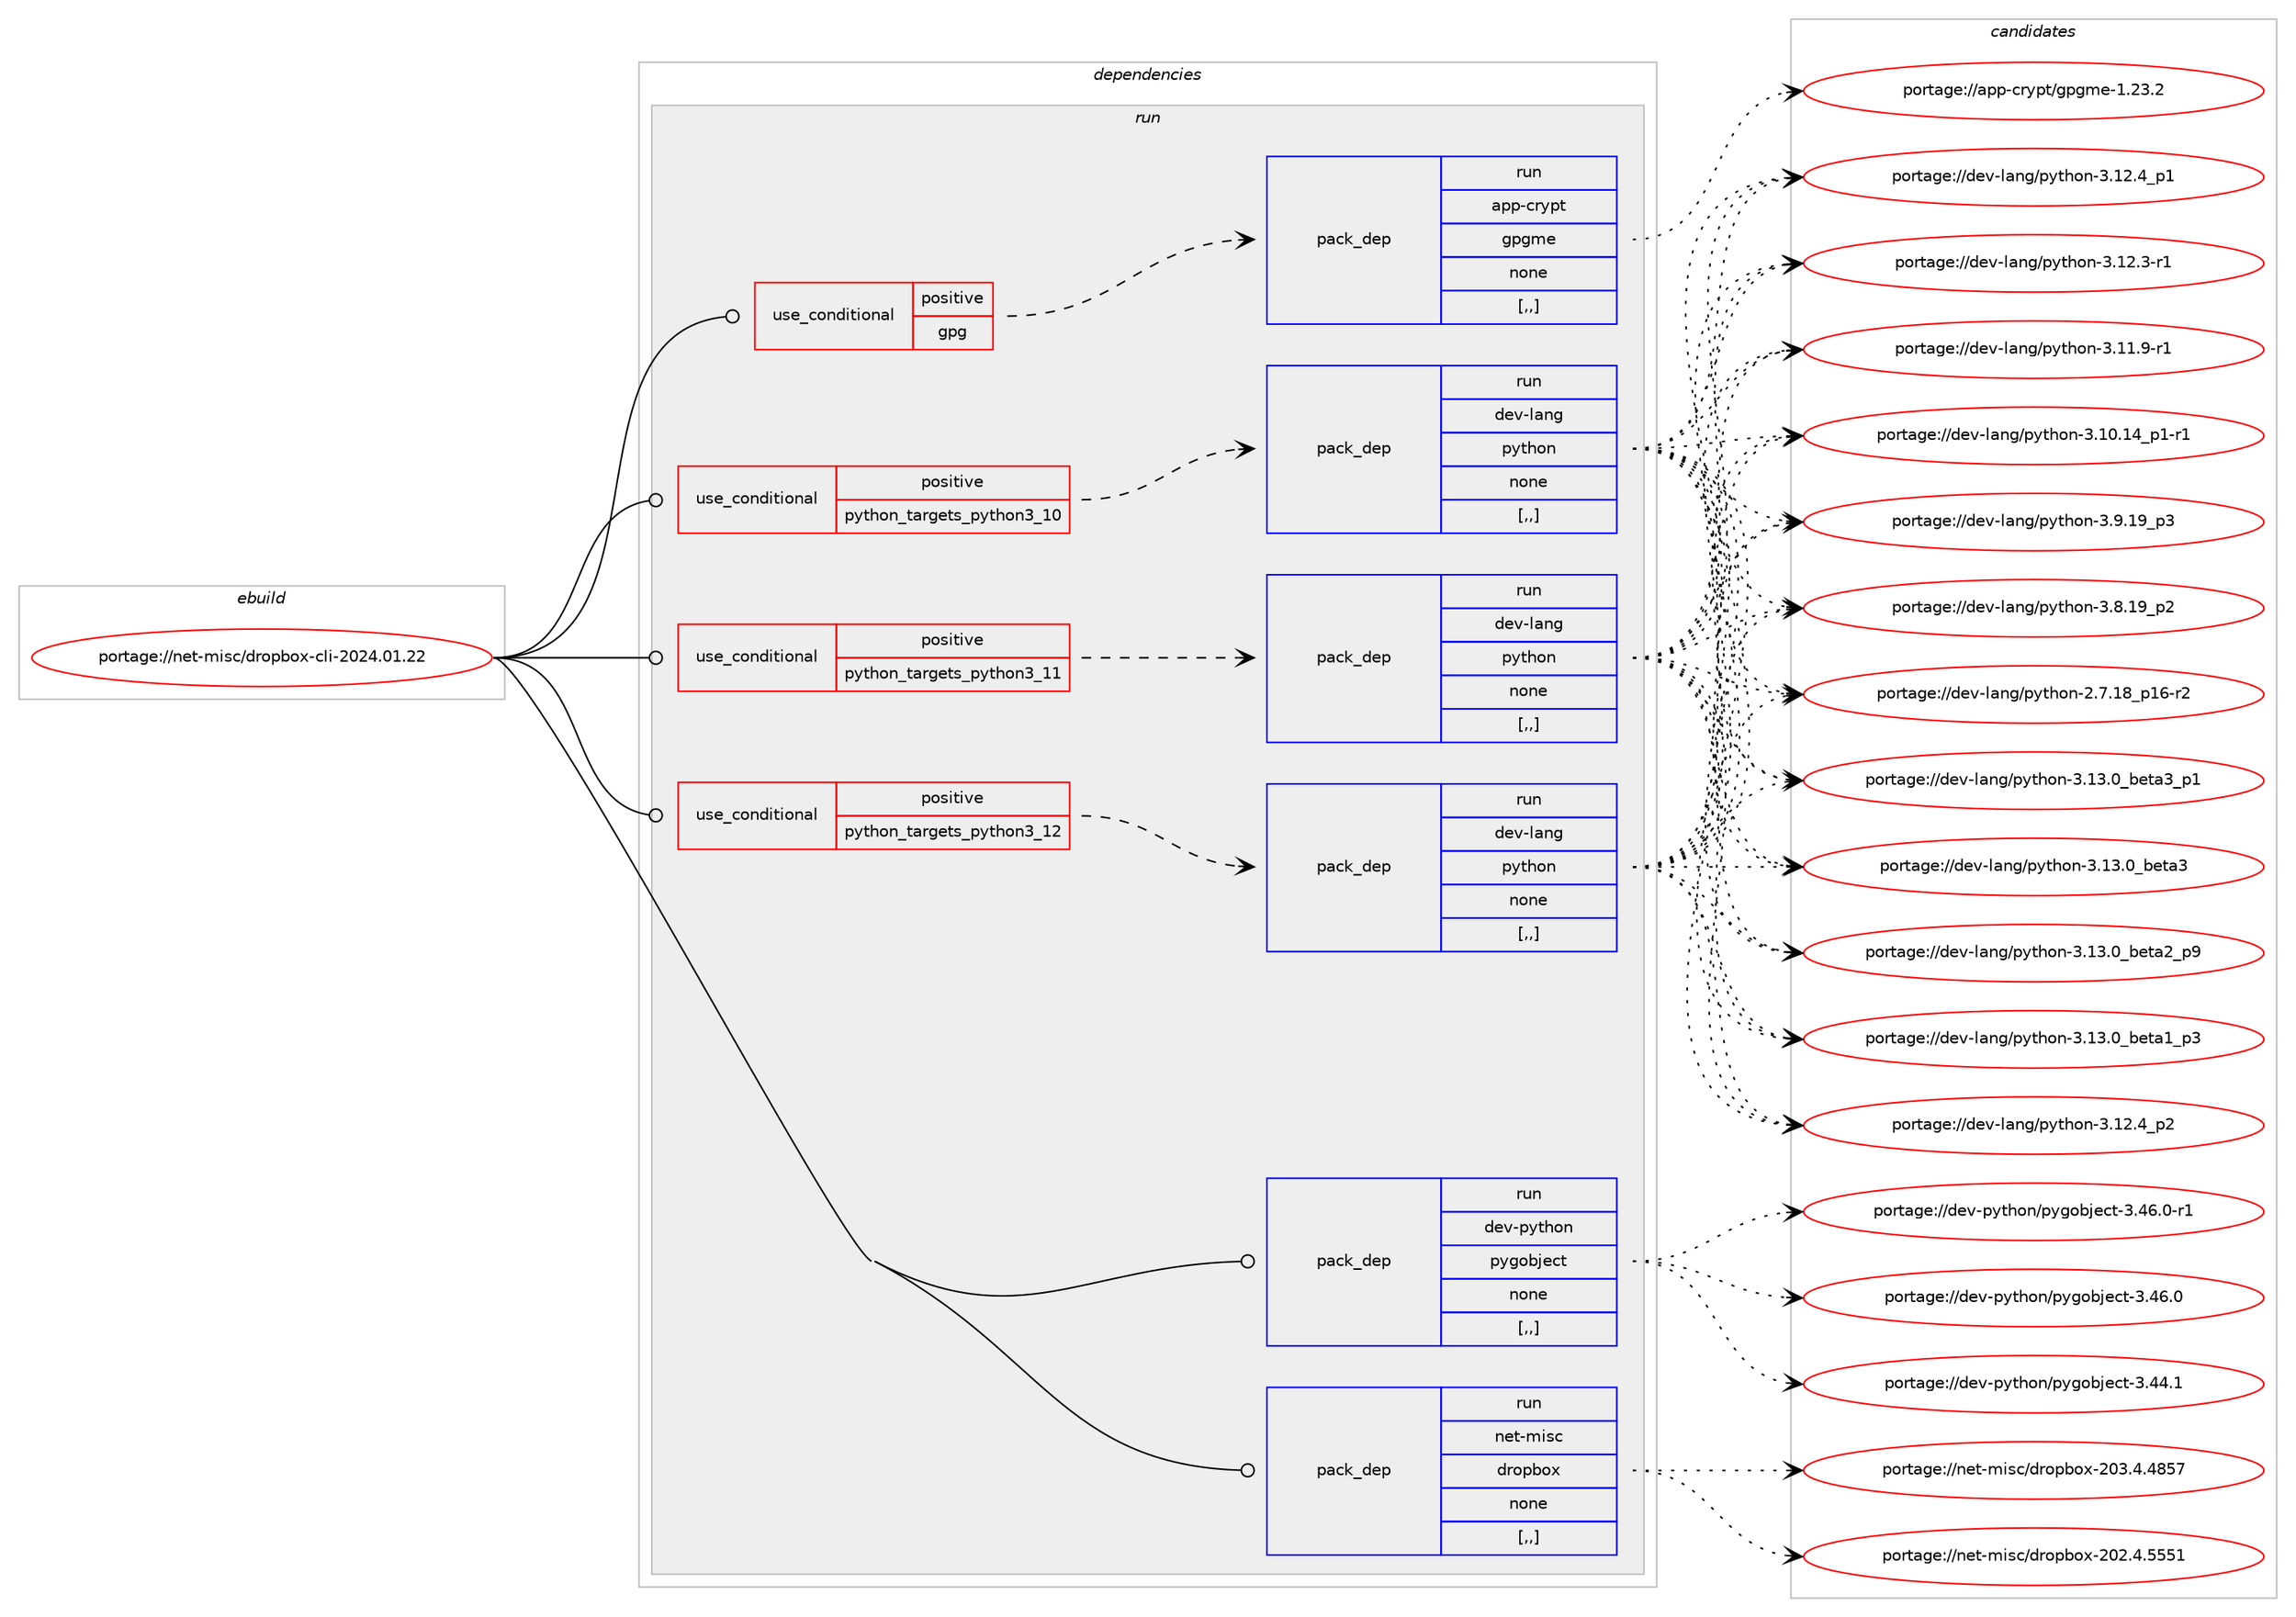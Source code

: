 digraph prolog {

# *************
# Graph options
# *************

newrank=true;
concentrate=true;
compound=true;
graph [rankdir=LR,fontname=Helvetica,fontsize=10,ranksep=1.5];#, ranksep=2.5, nodesep=0.2];
edge  [arrowhead=vee];
node  [fontname=Helvetica,fontsize=10];

# **********
# The ebuild
# **********

subgraph cluster_leftcol {
color=gray;
rank=same;
label=<<i>ebuild</i>>;
id [label="portage://net-misc/dropbox-cli-2024.01.22", color=red, width=4, href="../net-misc/dropbox-cli-2024.01.22.svg"];
}

# ****************
# The dependencies
# ****************

subgraph cluster_midcol {
color=gray;
label=<<i>dependencies</i>>;
subgraph cluster_compile {
fillcolor="#eeeeee";
style=filled;
label=<<i>compile</i>>;
}
subgraph cluster_compileandrun {
fillcolor="#eeeeee";
style=filled;
label=<<i>compile and run</i>>;
}
subgraph cluster_run {
fillcolor="#eeeeee";
style=filled;
label=<<i>run</i>>;
subgraph cond96356 {
dependency366241 [label=<<TABLE BORDER="0" CELLBORDER="1" CELLSPACING="0" CELLPADDING="4"><TR><TD ROWSPAN="3" CELLPADDING="10">use_conditional</TD></TR><TR><TD>positive</TD></TR><TR><TD>gpg</TD></TR></TABLE>>, shape=none, color=red];
subgraph pack267220 {
dependency366242 [label=<<TABLE BORDER="0" CELLBORDER="1" CELLSPACING="0" CELLPADDING="4" WIDTH="220"><TR><TD ROWSPAN="6" CELLPADDING="30">pack_dep</TD></TR><TR><TD WIDTH="110">run</TD></TR><TR><TD>app-crypt</TD></TR><TR><TD>gpgme</TD></TR><TR><TD>none</TD></TR><TR><TD>[,,]</TD></TR></TABLE>>, shape=none, color=blue];
}
dependency366241:e -> dependency366242:w [weight=20,style="dashed",arrowhead="vee"];
}
id:e -> dependency366241:w [weight=20,style="solid",arrowhead="odot"];
subgraph cond96357 {
dependency366243 [label=<<TABLE BORDER="0" CELLBORDER="1" CELLSPACING="0" CELLPADDING="4"><TR><TD ROWSPAN="3" CELLPADDING="10">use_conditional</TD></TR><TR><TD>positive</TD></TR><TR><TD>python_targets_python3_10</TD></TR></TABLE>>, shape=none, color=red];
subgraph pack267221 {
dependency366244 [label=<<TABLE BORDER="0" CELLBORDER="1" CELLSPACING="0" CELLPADDING="4" WIDTH="220"><TR><TD ROWSPAN="6" CELLPADDING="30">pack_dep</TD></TR><TR><TD WIDTH="110">run</TD></TR><TR><TD>dev-lang</TD></TR><TR><TD>python</TD></TR><TR><TD>none</TD></TR><TR><TD>[,,]</TD></TR></TABLE>>, shape=none, color=blue];
}
dependency366243:e -> dependency366244:w [weight=20,style="dashed",arrowhead="vee"];
}
id:e -> dependency366243:w [weight=20,style="solid",arrowhead="odot"];
subgraph cond96358 {
dependency366245 [label=<<TABLE BORDER="0" CELLBORDER="1" CELLSPACING="0" CELLPADDING="4"><TR><TD ROWSPAN="3" CELLPADDING="10">use_conditional</TD></TR><TR><TD>positive</TD></TR><TR><TD>python_targets_python3_11</TD></TR></TABLE>>, shape=none, color=red];
subgraph pack267222 {
dependency366246 [label=<<TABLE BORDER="0" CELLBORDER="1" CELLSPACING="0" CELLPADDING="4" WIDTH="220"><TR><TD ROWSPAN="6" CELLPADDING="30">pack_dep</TD></TR><TR><TD WIDTH="110">run</TD></TR><TR><TD>dev-lang</TD></TR><TR><TD>python</TD></TR><TR><TD>none</TD></TR><TR><TD>[,,]</TD></TR></TABLE>>, shape=none, color=blue];
}
dependency366245:e -> dependency366246:w [weight=20,style="dashed",arrowhead="vee"];
}
id:e -> dependency366245:w [weight=20,style="solid",arrowhead="odot"];
subgraph cond96359 {
dependency366247 [label=<<TABLE BORDER="0" CELLBORDER="1" CELLSPACING="0" CELLPADDING="4"><TR><TD ROWSPAN="3" CELLPADDING="10">use_conditional</TD></TR><TR><TD>positive</TD></TR><TR><TD>python_targets_python3_12</TD></TR></TABLE>>, shape=none, color=red];
subgraph pack267223 {
dependency366248 [label=<<TABLE BORDER="0" CELLBORDER="1" CELLSPACING="0" CELLPADDING="4" WIDTH="220"><TR><TD ROWSPAN="6" CELLPADDING="30">pack_dep</TD></TR><TR><TD WIDTH="110">run</TD></TR><TR><TD>dev-lang</TD></TR><TR><TD>python</TD></TR><TR><TD>none</TD></TR><TR><TD>[,,]</TD></TR></TABLE>>, shape=none, color=blue];
}
dependency366247:e -> dependency366248:w [weight=20,style="dashed",arrowhead="vee"];
}
id:e -> dependency366247:w [weight=20,style="solid",arrowhead="odot"];
subgraph pack267224 {
dependency366249 [label=<<TABLE BORDER="0" CELLBORDER="1" CELLSPACING="0" CELLPADDING="4" WIDTH="220"><TR><TD ROWSPAN="6" CELLPADDING="30">pack_dep</TD></TR><TR><TD WIDTH="110">run</TD></TR><TR><TD>dev-python</TD></TR><TR><TD>pygobject</TD></TR><TR><TD>none</TD></TR><TR><TD>[,,]</TD></TR></TABLE>>, shape=none, color=blue];
}
id:e -> dependency366249:w [weight=20,style="solid",arrowhead="odot"];
subgraph pack267225 {
dependency366250 [label=<<TABLE BORDER="0" CELLBORDER="1" CELLSPACING="0" CELLPADDING="4" WIDTH="220"><TR><TD ROWSPAN="6" CELLPADDING="30">pack_dep</TD></TR><TR><TD WIDTH="110">run</TD></TR><TR><TD>net-misc</TD></TR><TR><TD>dropbox</TD></TR><TR><TD>none</TD></TR><TR><TD>[,,]</TD></TR></TABLE>>, shape=none, color=blue];
}
id:e -> dependency366250:w [weight=20,style="solid",arrowhead="odot"];
}
}

# **************
# The candidates
# **************

subgraph cluster_choices {
rank=same;
color=gray;
label=<<i>candidates</i>>;

subgraph choice267220 {
color=black;
nodesep=1;
choice9711211245991141211121164710311210310910145494650514650 [label="portage://app-crypt/gpgme-1.23.2", color=red, width=4,href="../app-crypt/gpgme-1.23.2.svg"];
dependency366242:e -> choice9711211245991141211121164710311210310910145494650514650:w [style=dotted,weight="100"];
}
subgraph choice267221 {
color=black;
nodesep=1;
choice10010111845108971101034711212111610411111045514649514648959810111697519511249 [label="portage://dev-lang/python-3.13.0_beta3_p1", color=red, width=4,href="../dev-lang/python-3.13.0_beta3_p1.svg"];
choice1001011184510897110103471121211161041111104551464951464895981011169751 [label="portage://dev-lang/python-3.13.0_beta3", color=red, width=4,href="../dev-lang/python-3.13.0_beta3.svg"];
choice10010111845108971101034711212111610411111045514649514648959810111697509511257 [label="portage://dev-lang/python-3.13.0_beta2_p9", color=red, width=4,href="../dev-lang/python-3.13.0_beta2_p9.svg"];
choice10010111845108971101034711212111610411111045514649514648959810111697499511251 [label="portage://dev-lang/python-3.13.0_beta1_p3", color=red, width=4,href="../dev-lang/python-3.13.0_beta1_p3.svg"];
choice100101118451089711010347112121116104111110455146495046529511250 [label="portage://dev-lang/python-3.12.4_p2", color=red, width=4,href="../dev-lang/python-3.12.4_p2.svg"];
choice100101118451089711010347112121116104111110455146495046529511249 [label="portage://dev-lang/python-3.12.4_p1", color=red, width=4,href="../dev-lang/python-3.12.4_p1.svg"];
choice100101118451089711010347112121116104111110455146495046514511449 [label="portage://dev-lang/python-3.12.3-r1", color=red, width=4,href="../dev-lang/python-3.12.3-r1.svg"];
choice100101118451089711010347112121116104111110455146494946574511449 [label="portage://dev-lang/python-3.11.9-r1", color=red, width=4,href="../dev-lang/python-3.11.9-r1.svg"];
choice100101118451089711010347112121116104111110455146494846495295112494511449 [label="portage://dev-lang/python-3.10.14_p1-r1", color=red, width=4,href="../dev-lang/python-3.10.14_p1-r1.svg"];
choice100101118451089711010347112121116104111110455146574649579511251 [label="portage://dev-lang/python-3.9.19_p3", color=red, width=4,href="../dev-lang/python-3.9.19_p3.svg"];
choice100101118451089711010347112121116104111110455146564649579511250 [label="portage://dev-lang/python-3.8.19_p2", color=red, width=4,href="../dev-lang/python-3.8.19_p2.svg"];
choice100101118451089711010347112121116104111110455046554649569511249544511450 [label="portage://dev-lang/python-2.7.18_p16-r2", color=red, width=4,href="../dev-lang/python-2.7.18_p16-r2.svg"];
dependency366244:e -> choice10010111845108971101034711212111610411111045514649514648959810111697519511249:w [style=dotted,weight="100"];
dependency366244:e -> choice1001011184510897110103471121211161041111104551464951464895981011169751:w [style=dotted,weight="100"];
dependency366244:e -> choice10010111845108971101034711212111610411111045514649514648959810111697509511257:w [style=dotted,weight="100"];
dependency366244:e -> choice10010111845108971101034711212111610411111045514649514648959810111697499511251:w [style=dotted,weight="100"];
dependency366244:e -> choice100101118451089711010347112121116104111110455146495046529511250:w [style=dotted,weight="100"];
dependency366244:e -> choice100101118451089711010347112121116104111110455146495046529511249:w [style=dotted,weight="100"];
dependency366244:e -> choice100101118451089711010347112121116104111110455146495046514511449:w [style=dotted,weight="100"];
dependency366244:e -> choice100101118451089711010347112121116104111110455146494946574511449:w [style=dotted,weight="100"];
dependency366244:e -> choice100101118451089711010347112121116104111110455146494846495295112494511449:w [style=dotted,weight="100"];
dependency366244:e -> choice100101118451089711010347112121116104111110455146574649579511251:w [style=dotted,weight="100"];
dependency366244:e -> choice100101118451089711010347112121116104111110455146564649579511250:w [style=dotted,weight="100"];
dependency366244:e -> choice100101118451089711010347112121116104111110455046554649569511249544511450:w [style=dotted,weight="100"];
}
subgraph choice267222 {
color=black;
nodesep=1;
choice10010111845108971101034711212111610411111045514649514648959810111697519511249 [label="portage://dev-lang/python-3.13.0_beta3_p1", color=red, width=4,href="../dev-lang/python-3.13.0_beta3_p1.svg"];
choice1001011184510897110103471121211161041111104551464951464895981011169751 [label="portage://dev-lang/python-3.13.0_beta3", color=red, width=4,href="../dev-lang/python-3.13.0_beta3.svg"];
choice10010111845108971101034711212111610411111045514649514648959810111697509511257 [label="portage://dev-lang/python-3.13.0_beta2_p9", color=red, width=4,href="../dev-lang/python-3.13.0_beta2_p9.svg"];
choice10010111845108971101034711212111610411111045514649514648959810111697499511251 [label="portage://dev-lang/python-3.13.0_beta1_p3", color=red, width=4,href="../dev-lang/python-3.13.0_beta1_p3.svg"];
choice100101118451089711010347112121116104111110455146495046529511250 [label="portage://dev-lang/python-3.12.4_p2", color=red, width=4,href="../dev-lang/python-3.12.4_p2.svg"];
choice100101118451089711010347112121116104111110455146495046529511249 [label="portage://dev-lang/python-3.12.4_p1", color=red, width=4,href="../dev-lang/python-3.12.4_p1.svg"];
choice100101118451089711010347112121116104111110455146495046514511449 [label="portage://dev-lang/python-3.12.3-r1", color=red, width=4,href="../dev-lang/python-3.12.3-r1.svg"];
choice100101118451089711010347112121116104111110455146494946574511449 [label="portage://dev-lang/python-3.11.9-r1", color=red, width=4,href="../dev-lang/python-3.11.9-r1.svg"];
choice100101118451089711010347112121116104111110455146494846495295112494511449 [label="portage://dev-lang/python-3.10.14_p1-r1", color=red, width=4,href="../dev-lang/python-3.10.14_p1-r1.svg"];
choice100101118451089711010347112121116104111110455146574649579511251 [label="portage://dev-lang/python-3.9.19_p3", color=red, width=4,href="../dev-lang/python-3.9.19_p3.svg"];
choice100101118451089711010347112121116104111110455146564649579511250 [label="portage://dev-lang/python-3.8.19_p2", color=red, width=4,href="../dev-lang/python-3.8.19_p2.svg"];
choice100101118451089711010347112121116104111110455046554649569511249544511450 [label="portage://dev-lang/python-2.7.18_p16-r2", color=red, width=4,href="../dev-lang/python-2.7.18_p16-r2.svg"];
dependency366246:e -> choice10010111845108971101034711212111610411111045514649514648959810111697519511249:w [style=dotted,weight="100"];
dependency366246:e -> choice1001011184510897110103471121211161041111104551464951464895981011169751:w [style=dotted,weight="100"];
dependency366246:e -> choice10010111845108971101034711212111610411111045514649514648959810111697509511257:w [style=dotted,weight="100"];
dependency366246:e -> choice10010111845108971101034711212111610411111045514649514648959810111697499511251:w [style=dotted,weight="100"];
dependency366246:e -> choice100101118451089711010347112121116104111110455146495046529511250:w [style=dotted,weight="100"];
dependency366246:e -> choice100101118451089711010347112121116104111110455146495046529511249:w [style=dotted,weight="100"];
dependency366246:e -> choice100101118451089711010347112121116104111110455146495046514511449:w [style=dotted,weight="100"];
dependency366246:e -> choice100101118451089711010347112121116104111110455146494946574511449:w [style=dotted,weight="100"];
dependency366246:e -> choice100101118451089711010347112121116104111110455146494846495295112494511449:w [style=dotted,weight="100"];
dependency366246:e -> choice100101118451089711010347112121116104111110455146574649579511251:w [style=dotted,weight="100"];
dependency366246:e -> choice100101118451089711010347112121116104111110455146564649579511250:w [style=dotted,weight="100"];
dependency366246:e -> choice100101118451089711010347112121116104111110455046554649569511249544511450:w [style=dotted,weight="100"];
}
subgraph choice267223 {
color=black;
nodesep=1;
choice10010111845108971101034711212111610411111045514649514648959810111697519511249 [label="portage://dev-lang/python-3.13.0_beta3_p1", color=red, width=4,href="../dev-lang/python-3.13.0_beta3_p1.svg"];
choice1001011184510897110103471121211161041111104551464951464895981011169751 [label="portage://dev-lang/python-3.13.0_beta3", color=red, width=4,href="../dev-lang/python-3.13.0_beta3.svg"];
choice10010111845108971101034711212111610411111045514649514648959810111697509511257 [label="portage://dev-lang/python-3.13.0_beta2_p9", color=red, width=4,href="../dev-lang/python-3.13.0_beta2_p9.svg"];
choice10010111845108971101034711212111610411111045514649514648959810111697499511251 [label="portage://dev-lang/python-3.13.0_beta1_p3", color=red, width=4,href="../dev-lang/python-3.13.0_beta1_p3.svg"];
choice100101118451089711010347112121116104111110455146495046529511250 [label="portage://dev-lang/python-3.12.4_p2", color=red, width=4,href="../dev-lang/python-3.12.4_p2.svg"];
choice100101118451089711010347112121116104111110455146495046529511249 [label="portage://dev-lang/python-3.12.4_p1", color=red, width=4,href="../dev-lang/python-3.12.4_p1.svg"];
choice100101118451089711010347112121116104111110455146495046514511449 [label="portage://dev-lang/python-3.12.3-r1", color=red, width=4,href="../dev-lang/python-3.12.3-r1.svg"];
choice100101118451089711010347112121116104111110455146494946574511449 [label="portage://dev-lang/python-3.11.9-r1", color=red, width=4,href="../dev-lang/python-3.11.9-r1.svg"];
choice100101118451089711010347112121116104111110455146494846495295112494511449 [label="portage://dev-lang/python-3.10.14_p1-r1", color=red, width=4,href="../dev-lang/python-3.10.14_p1-r1.svg"];
choice100101118451089711010347112121116104111110455146574649579511251 [label="portage://dev-lang/python-3.9.19_p3", color=red, width=4,href="../dev-lang/python-3.9.19_p3.svg"];
choice100101118451089711010347112121116104111110455146564649579511250 [label="portage://dev-lang/python-3.8.19_p2", color=red, width=4,href="../dev-lang/python-3.8.19_p2.svg"];
choice100101118451089711010347112121116104111110455046554649569511249544511450 [label="portage://dev-lang/python-2.7.18_p16-r2", color=red, width=4,href="../dev-lang/python-2.7.18_p16-r2.svg"];
dependency366248:e -> choice10010111845108971101034711212111610411111045514649514648959810111697519511249:w [style=dotted,weight="100"];
dependency366248:e -> choice1001011184510897110103471121211161041111104551464951464895981011169751:w [style=dotted,weight="100"];
dependency366248:e -> choice10010111845108971101034711212111610411111045514649514648959810111697509511257:w [style=dotted,weight="100"];
dependency366248:e -> choice10010111845108971101034711212111610411111045514649514648959810111697499511251:w [style=dotted,weight="100"];
dependency366248:e -> choice100101118451089711010347112121116104111110455146495046529511250:w [style=dotted,weight="100"];
dependency366248:e -> choice100101118451089711010347112121116104111110455146495046529511249:w [style=dotted,weight="100"];
dependency366248:e -> choice100101118451089711010347112121116104111110455146495046514511449:w [style=dotted,weight="100"];
dependency366248:e -> choice100101118451089711010347112121116104111110455146494946574511449:w [style=dotted,weight="100"];
dependency366248:e -> choice100101118451089711010347112121116104111110455146494846495295112494511449:w [style=dotted,weight="100"];
dependency366248:e -> choice100101118451089711010347112121116104111110455146574649579511251:w [style=dotted,weight="100"];
dependency366248:e -> choice100101118451089711010347112121116104111110455146564649579511250:w [style=dotted,weight="100"];
dependency366248:e -> choice100101118451089711010347112121116104111110455046554649569511249544511450:w [style=dotted,weight="100"];
}
subgraph choice267224 {
color=black;
nodesep=1;
choice10010111845112121116104111110471121211031119810610199116455146525446484511449 [label="portage://dev-python/pygobject-3.46.0-r1", color=red, width=4,href="../dev-python/pygobject-3.46.0-r1.svg"];
choice1001011184511212111610411111047112121103111981061019911645514652544648 [label="portage://dev-python/pygobject-3.46.0", color=red, width=4,href="../dev-python/pygobject-3.46.0.svg"];
choice1001011184511212111610411111047112121103111981061019911645514652524649 [label="portage://dev-python/pygobject-3.44.1", color=red, width=4,href="../dev-python/pygobject-3.44.1.svg"];
dependency366249:e -> choice10010111845112121116104111110471121211031119810610199116455146525446484511449:w [style=dotted,weight="100"];
dependency366249:e -> choice1001011184511212111610411111047112121103111981061019911645514652544648:w [style=dotted,weight="100"];
dependency366249:e -> choice1001011184511212111610411111047112121103111981061019911645514652524649:w [style=dotted,weight="100"];
}
subgraph choice267225 {
color=black;
nodesep=1;
choice110101116451091051159947100114111112981111204550485146524652565355 [label="portage://net-misc/dropbox-203.4.4857", color=red, width=4,href="../net-misc/dropbox-203.4.4857.svg"];
choice110101116451091051159947100114111112981111204550485046524653535349 [label="portage://net-misc/dropbox-202.4.5551", color=red, width=4,href="../net-misc/dropbox-202.4.5551.svg"];
dependency366250:e -> choice110101116451091051159947100114111112981111204550485146524652565355:w [style=dotted,weight="100"];
dependency366250:e -> choice110101116451091051159947100114111112981111204550485046524653535349:w [style=dotted,weight="100"];
}
}

}
